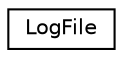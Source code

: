 digraph "Graphical Class Hierarchy"
{
  edge [fontname="Helvetica",fontsize="10",labelfontname="Helvetica",labelfontsize="10"];
  node [fontname="Helvetica",fontsize="10",shape=record];
  rankdir="LR";
  Node1 [label="LogFile",height=0.2,width=0.4,color="black", fillcolor="white", style="filled",URL="$classLogFile.html"];
}
